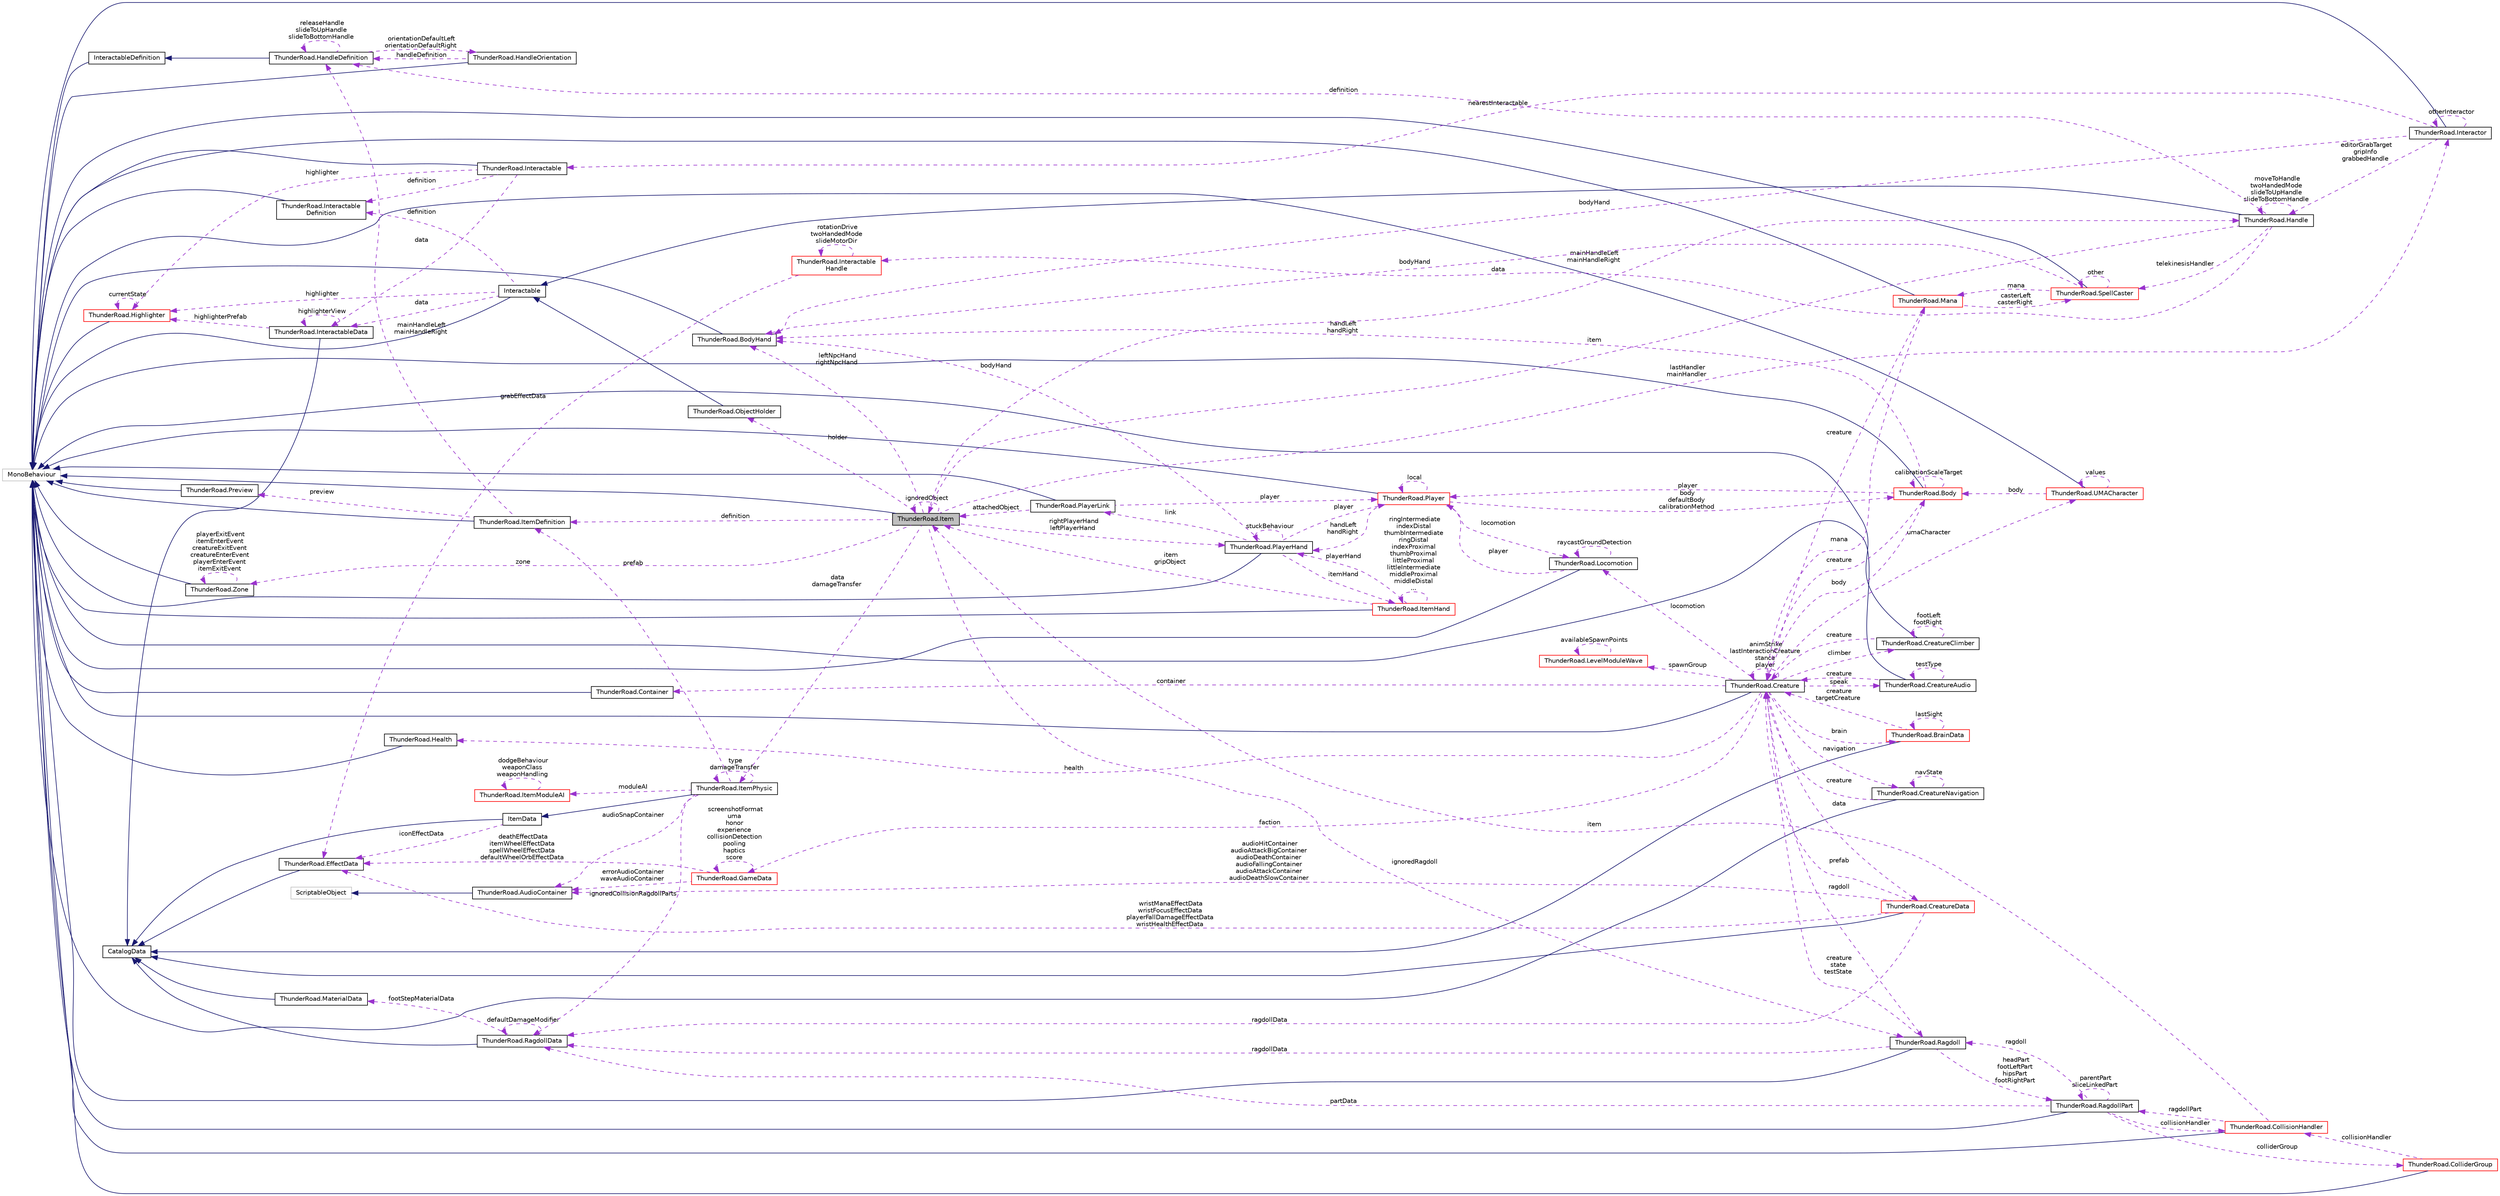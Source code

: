 digraph "ThunderRoad.Item"
{
 // LATEX_PDF_SIZE
  edge [fontname="Helvetica",fontsize="10",labelfontname="Helvetica",labelfontsize="10"];
  node [fontname="Helvetica",fontsize="10",shape=record];
  rankdir="LR";
  Node1 [label="ThunderRoad.Item",height=0.2,width=0.4,color="black", fillcolor="grey75", style="filled", fontcolor="black",tooltip="Class Item. Implements the UnityEngine.MonoBehaviour"];
  Node2 -> Node1 [dir="back",color="midnightblue",fontsize="10",style="solid",fontname="Helvetica"];
  Node2 [label="MonoBehaviour",height=0.2,width=0.4,color="grey75", fillcolor="white", style="filled",tooltip=" "];
  Node3 -> Node1 [dir="back",color="darkorchid3",fontsize="10",style="dashed",label=" lastHandler\nmainHandler" ,fontname="Helvetica"];
  Node3 [label="ThunderRoad.Interactor",height=0.2,width=0.4,color="black", fillcolor="white", style="filled",URL="$class_thunder_road_1_1_interactor.html",tooltip="Class Interactor. Implements the UnityEngine.MonoBehaviour"];
  Node2 -> Node3 [dir="back",color="midnightblue",fontsize="10",style="solid",fontname="Helvetica"];
  Node3 -> Node3 [dir="back",color="darkorchid3",fontsize="10",style="dashed",label=" otherInteractor" ,fontname="Helvetica"];
  Node4 -> Node3 [dir="back",color="darkorchid3",fontsize="10",style="dashed",label=" editorGrabTarget\ngripInfo\ngrabbedHandle" ,fontname="Helvetica"];
  Node4 [label="ThunderRoad.Handle",height=0.2,width=0.4,color="black", fillcolor="white", style="filled",URL="$class_thunder_road_1_1_handle.html",tooltip="Class Handle. Implements the ThunderRoad.Interactable"];
  Node5 -> Node4 [dir="back",color="midnightblue",fontsize="10",style="solid",fontname="Helvetica"];
  Node5 [label="Interactable",height=0.2,width=0.4,color="black", fillcolor="white", style="filled",URL="$class_thunder_road_1_1_interactable.html",tooltip="Class Interactable. Implements the UnityEngine.MonoBehaviour"];
  Node2 -> Node5 [dir="back",color="midnightblue",fontsize="10",style="solid",fontname="Helvetica"];
  Node6 -> Node5 [dir="back",color="darkorchid3",fontsize="10",style="dashed",label=" highlighter" ,fontname="Helvetica"];
  Node6 [label="ThunderRoad.Highlighter",height=0.2,width=0.4,color="red", fillcolor="white", style="filled",URL="$class_thunder_road_1_1_highlighter.html",tooltip="Class Highlighter. Implements the UnityEngine.MonoBehaviour"];
  Node2 -> Node6 [dir="back",color="midnightblue",fontsize="10",style="solid",fontname="Helvetica"];
  Node6 -> Node6 [dir="back",color="darkorchid3",fontsize="10",style="dashed",label=" currentState" ,fontname="Helvetica"];
  Node9 -> Node5 [dir="back",color="darkorchid3",fontsize="10",style="dashed",label=" data" ,fontname="Helvetica"];
  Node9 [label="ThunderRoad.InteractableData",height=0.2,width=0.4,color="black", fillcolor="white", style="filled",URL="$class_thunder_road_1_1_interactable_data.html",tooltip="Class InteractableData. Implements the ThunderRoad.CatalogData"];
  Node10 -> Node9 [dir="back",color="midnightblue",fontsize="10",style="solid",fontname="Helvetica"];
  Node10 [label="CatalogData",height=0.2,width=0.4,color="black", fillcolor="white", style="filled",URL="$class_thunder_road_1_1_catalog_data.html",tooltip="Class CatalogData."];
  Node6 -> Node9 [dir="back",color="darkorchid3",fontsize="10",style="dashed",label=" highlighterPrefab" ,fontname="Helvetica"];
  Node9 -> Node9 [dir="back",color="darkorchid3",fontsize="10",style="dashed",label=" highlighterView" ,fontname="Helvetica"];
  Node11 -> Node5 [dir="back",color="darkorchid3",fontsize="10",style="dashed",label=" definition" ,fontname="Helvetica"];
  Node11 [label="ThunderRoad.Interactable\lDefinition",height=0.2,width=0.4,color="black", fillcolor="white", style="filled",URL="$class_thunder_road_1_1_interactable_definition.html",tooltip="Class InteractableDefinition. Implements the UnityEngine.MonoBehaviour"];
  Node2 -> Node11 [dir="back",color="midnightblue",fontsize="10",style="solid",fontname="Helvetica"];
  Node12 -> Node4 [dir="back",color="darkorchid3",fontsize="10",style="dashed",label=" definition" ,fontname="Helvetica"];
  Node12 [label="ThunderRoad.HandleDefinition",height=0.2,width=0.4,color="black", fillcolor="white", style="filled",URL="$class_thunder_road_1_1_handle_definition.html",tooltip="Class HandleDefinition. Implements the ThunderRoad.InteractableDefinition"];
  Node13 -> Node12 [dir="back",color="midnightblue",fontsize="10",style="solid",fontname="Helvetica"];
  Node13 [label="InteractableDefinition",height=0.2,width=0.4,color="black", fillcolor="white", style="filled",URL="$class_thunder_road_1_1_interactable_definition.html",tooltip="Class InteractableDefinition. Implements the UnityEngine.MonoBehaviour"];
  Node2 -> Node13 [dir="back",color="midnightblue",fontsize="10",style="solid",fontname="Helvetica"];
  Node14 -> Node12 [dir="back",color="darkorchid3",fontsize="10",style="dashed",label=" orientationDefaultLeft\norientationDefaultRight" ,fontname="Helvetica"];
  Node14 [label="ThunderRoad.HandleOrientation",height=0.2,width=0.4,color="black", fillcolor="white", style="filled",URL="$class_thunder_road_1_1_handle_orientation.html",tooltip="Class HandleOrientation. Implements the UnityEngine.MonoBehaviour"];
  Node2 -> Node14 [dir="back",color="midnightblue",fontsize="10",style="solid",fontname="Helvetica"];
  Node12 -> Node14 [dir="back",color="darkorchid3",fontsize="10",style="dashed",label=" handleDefinition" ,fontname="Helvetica"];
  Node12 -> Node12 [dir="back",color="darkorchid3",fontsize="10",style="dashed",label=" releaseHandle\nslideToUpHandle\nslideToBottomHandle" ,fontname="Helvetica"];
  Node15 -> Node4 [dir="back",color="darkorchid3",fontsize="10",style="dashed",label=" data" ,fontname="Helvetica"];
  Node15 [label="ThunderRoad.Interactable\lHandle",height=0.2,width=0.4,color="red", fillcolor="white", style="filled",URL="$class_thunder_road_1_1_interactable_handle.html",tooltip="Class InteractableHandle. Implements the ThunderRoad.InteractableData"];
  Node17 -> Node15 [dir="back",color="darkorchid3",fontsize="10",style="dashed",label=" grabEffectData" ,fontname="Helvetica"];
  Node17 [label="ThunderRoad.EffectData",height=0.2,width=0.4,color="black", fillcolor="white", style="filled",URL="$class_thunder_road_1_1_effect_data.html",tooltip="Class EffectData. Implements the ThunderRoad.CatalogData"];
  Node10 -> Node17 [dir="back",color="midnightblue",fontsize="10",style="solid",fontname="Helvetica"];
  Node15 -> Node15 [dir="back",color="darkorchid3",fontsize="10",style="dashed",label=" rotationDrive\ntwoHandedMode\nslideMotorDir" ,fontname="Helvetica"];
  Node19 -> Node4 [dir="back",color="darkorchid3",fontsize="10",style="dashed",label=" telekinesisHandler" ,fontname="Helvetica"];
  Node19 [label="ThunderRoad.SpellCaster",height=0.2,width=0.4,color="red", fillcolor="white", style="filled",URL="$class_thunder_road_1_1_spell_caster.html",tooltip="Class SpellCaster. Implements the UnityEngine.MonoBehaviour"];
  Node2 -> Node19 [dir="back",color="midnightblue",fontsize="10",style="solid",fontname="Helvetica"];
  Node19 -> Node19 [dir="back",color="darkorchid3",fontsize="10",style="dashed",label=" other" ,fontname="Helvetica"];
  Node26 -> Node19 [dir="back",color="darkorchid3",fontsize="10",style="dashed",label=" mana" ,fontname="Helvetica"];
  Node26 [label="ThunderRoad.Mana",height=0.2,width=0.4,color="red", fillcolor="white", style="filled",URL="$class_thunder_road_1_1_mana.html",tooltip="Class Mana. Implements the UnityEngine.MonoBehaviour"];
  Node2 -> Node26 [dir="back",color="midnightblue",fontsize="10",style="solid",fontname="Helvetica"];
  Node19 -> Node26 [dir="back",color="darkorchid3",fontsize="10",style="dashed",label=" casterLeft\ncasterRight" ,fontname="Helvetica"];
  Node28 -> Node26 [dir="back",color="darkorchid3",fontsize="10",style="dashed",label=" creature" ,fontname="Helvetica"];
  Node28 [label="ThunderRoad.Creature",height=0.2,width=0.4,color="black", fillcolor="white", style="filled",URL="$class_thunder_road_1_1_creature.html",tooltip="Class Creature. Implements the UnityEngine.MonoBehaviour"];
  Node2 -> Node28 [dir="back",color="midnightblue",fontsize="10",style="solid",fontname="Helvetica"];
  Node29 -> Node28 [dir="back",color="darkorchid3",fontsize="10",style="dashed",label=" climber" ,fontname="Helvetica"];
  Node29 [label="ThunderRoad.CreatureClimber",height=0.2,width=0.4,color="black", fillcolor="white", style="filled",URL="$class_thunder_road_1_1_creature_climber.html",tooltip="Class CreatureClimber. Implements the UnityEngine.MonoBehaviour"];
  Node2 -> Node29 [dir="back",color="midnightblue",fontsize="10",style="solid",fontname="Helvetica"];
  Node29 -> Node29 [dir="back",color="darkorchid3",fontsize="10",style="dashed",label=" footLeft\nfootRight" ,fontname="Helvetica"];
  Node28 -> Node29 [dir="back",color="darkorchid3",fontsize="10",style="dashed",label=" creature" ,fontname="Helvetica"];
  Node30 -> Node28 [dir="back",color="darkorchid3",fontsize="10",style="dashed",label=" health" ,fontname="Helvetica"];
  Node30 [label="ThunderRoad.Health",height=0.2,width=0.4,color="black", fillcolor="white", style="filled",URL="$class_thunder_road_1_1_health.html",tooltip="Class Health. Implements the UnityEngine.MonoBehaviour"];
  Node2 -> Node30 [dir="back",color="midnightblue",fontsize="10",style="solid",fontname="Helvetica"];
  Node31 -> Node28 [dir="back",color="darkorchid3",fontsize="10",style="dashed",label=" faction" ,fontname="Helvetica"];
  Node31 [label="ThunderRoad.GameData",height=0.2,width=0.4,color="red", fillcolor="white", style="filled",URL="$class_thunder_road_1_1_game_data.html",tooltip="Class GameData."];
  Node31 -> Node31 [dir="back",color="darkorchid3",fontsize="10",style="dashed",label=" screenshotFormat\numa\nhonor\nexperience\ncollisionDetection\npooling\nhaptics\nscore" ,fontname="Helvetica"];
  Node17 -> Node31 [dir="back",color="darkorchid3",fontsize="10",style="dashed",label=" deathEffectData\nitemWheelEffectData\nspellWheelEffectData\ndefaultWheelOrbEffectData" ,fontname="Helvetica"];
  Node24 -> Node31 [dir="back",color="darkorchid3",fontsize="10",style="dashed",label=" errorAudioContainer\nwaveAudioContainer" ,fontname="Helvetica"];
  Node24 [label="ThunderRoad.AudioContainer",height=0.2,width=0.4,color="black", fillcolor="white", style="filled",URL="$class_thunder_road_1_1_audio_container.html",tooltip="Class AudioContainer. Implements the UnityEngine.ScriptableObject"];
  Node25 -> Node24 [dir="back",color="midnightblue",fontsize="10",style="solid",fontname="Helvetica"];
  Node25 [label="ScriptableObject",height=0.2,width=0.4,color="grey75", fillcolor="white", style="filled",tooltip=" "];
  Node32 -> Node28 [dir="back",color="darkorchid3",fontsize="10",style="dashed",label=" spawnGroup" ,fontname="Helvetica"];
  Node32 [label="ThunderRoad.LevelModuleWave",height=0.2,width=0.4,color="red", fillcolor="white", style="filled",URL="$class_thunder_road_1_1_level_module_wave.html",tooltip="Class LevelModuleWave. Implements the ThunderRoad.LevelModule"];
  Node32 -> Node32 [dir="back",color="darkorchid3",fontsize="10",style="dashed",label=" availableSpawnPoints" ,fontname="Helvetica"];
  Node35 -> Node28 [dir="back",color="darkorchid3",fontsize="10",style="dashed",label=" data" ,fontname="Helvetica"];
  Node35 [label="ThunderRoad.CreatureData",height=0.2,width=0.4,color="red", fillcolor="white", style="filled",URL="$class_thunder_road_1_1_creature_data.html",tooltip="Class CreatureData. Implements the ThunderRoad.CatalogData"];
  Node10 -> Node35 [dir="back",color="midnightblue",fontsize="10",style="solid",fontname="Helvetica"];
  Node36 -> Node35 [dir="back",color="darkorchid3",fontsize="10",style="dashed",label=" ragdollData" ,fontname="Helvetica"];
  Node36 [label="ThunderRoad.RagdollData",height=0.2,width=0.4,color="black", fillcolor="white", style="filled",URL="$class_thunder_road_1_1_ragdoll_data.html",tooltip="Class RagdollData. Implements the ThunderRoad.CatalogData"];
  Node10 -> Node36 [dir="back",color="midnightblue",fontsize="10",style="solid",fontname="Helvetica"];
  Node37 -> Node36 [dir="back",color="darkorchid3",fontsize="10",style="dashed",label=" footStepMaterialData" ,fontname="Helvetica"];
  Node37 [label="ThunderRoad.MaterialData",height=0.2,width=0.4,color="black", fillcolor="white", style="filled",URL="$class_thunder_road_1_1_material_data.html",tooltip="Class MaterialData. Implements the ThunderRoad.CatalogData"];
  Node10 -> Node37 [dir="back",color="midnightblue",fontsize="10",style="solid",fontname="Helvetica"];
  Node36 -> Node36 [dir="back",color="darkorchid3",fontsize="10",style="dashed",label=" defaultDamageModifier" ,fontname="Helvetica"];
  Node17 -> Node35 [dir="back",color="darkorchid3",fontsize="10",style="dashed",label=" wristManaEffectData\nwristFocusEffectData\nplayerFallDamageEffectData\nwristHealthEffectData" ,fontname="Helvetica"];
  Node24 -> Node35 [dir="back",color="darkorchid3",fontsize="10",style="dashed",label=" audioHitContainer\naudioAttackBigContainer\naudioDeathContainer\naudioFallingContainer\naudioAttackContainer\naudioDeathSlowContainer" ,fontname="Helvetica"];
  Node28 -> Node35 [dir="back",color="darkorchid3",fontsize="10",style="dashed",label=" prefab" ,fontname="Helvetica"];
  Node40 -> Node28 [dir="back",color="darkorchid3",fontsize="10",style="dashed",label=" locomotion" ,fontname="Helvetica"];
  Node40 [label="ThunderRoad.Locomotion",height=0.2,width=0.4,color="black", fillcolor="white", style="filled",URL="$class_thunder_road_1_1_locomotion.html",tooltip="Class Locomotion. Implements the UnityEngine.MonoBehaviour"];
  Node2 -> Node40 [dir="back",color="midnightblue",fontsize="10",style="solid",fontname="Helvetica"];
  Node41 -> Node40 [dir="back",color="darkorchid3",fontsize="10",style="dashed",label=" player" ,fontname="Helvetica"];
  Node41 [label="ThunderRoad.Player",height=0.2,width=0.4,color="red", fillcolor="white", style="filled",URL="$class_thunder_road_1_1_player.html",tooltip="Class Player. Implements the UnityEngine.MonoBehaviour"];
  Node2 -> Node41 [dir="back",color="midnightblue",fontsize="10",style="solid",fontname="Helvetica"];
  Node41 -> Node41 [dir="back",color="darkorchid3",fontsize="10",style="dashed",label=" local" ,fontname="Helvetica"];
  Node40 -> Node41 [dir="back",color="darkorchid3",fontsize="10",style="dashed",label=" locomotion" ,fontname="Helvetica"];
  Node45 -> Node41 [dir="back",color="darkorchid3",fontsize="10",style="dashed",label=" body\ndefaultBody\ncalibrationMethod" ,fontname="Helvetica"];
  Node45 [label="ThunderRoad.Body",height=0.2,width=0.4,color="red", fillcolor="white", style="filled",URL="$class_thunder_road_1_1_body.html",tooltip="Class Body. Implements the UnityEngine.MonoBehaviour"];
  Node2 -> Node45 [dir="back",color="midnightblue",fontsize="10",style="solid",fontname="Helvetica"];
  Node41 -> Node45 [dir="back",color="darkorchid3",fontsize="10",style="dashed",label=" player" ,fontname="Helvetica"];
  Node45 -> Node45 [dir="back",color="darkorchid3",fontsize="10",style="dashed",label=" calibrationScaleTarget" ,fontname="Helvetica"];
  Node28 -> Node45 [dir="back",color="darkorchid3",fontsize="10",style="dashed",label=" creature" ,fontname="Helvetica"];
  Node47 -> Node45 [dir="back",color="darkorchid3",fontsize="10",style="dashed",label=" handLeft\nhandRight" ,fontname="Helvetica"];
  Node47 [label="ThunderRoad.BodyHand",height=0.2,width=0.4,color="black", fillcolor="white", style="filled",URL="$class_thunder_road_1_1_body_hand.html",tooltip="Class BodyHand. Implements the UnityEngine.MonoBehaviour"];
  Node2 -> Node47 [dir="back",color="midnightblue",fontsize="10",style="solid",fontname="Helvetica"];
  Node50 -> Node41 [dir="back",color="darkorchid3",fontsize="10",style="dashed",label=" handLeft\nhandRight" ,fontname="Helvetica"];
  Node50 [label="ThunderRoad.PlayerHand",height=0.2,width=0.4,color="black", fillcolor="white", style="filled",URL="$class_thunder_road_1_1_player_hand.html",tooltip="Class PlayerHand. Implements the UnityEngine.MonoBehaviour"];
  Node2 -> Node50 [dir="back",color="midnightblue",fontsize="10",style="solid",fontname="Helvetica"];
  Node41 -> Node50 [dir="back",color="darkorchid3",fontsize="10",style="dashed",label=" player" ,fontname="Helvetica"];
  Node51 -> Node50 [dir="back",color="darkorchid3",fontsize="10",style="dashed",label=" link" ,fontname="Helvetica"];
  Node51 [label="ThunderRoad.PlayerLink",height=0.2,width=0.4,color="black", fillcolor="white", style="filled",URL="$class_thunder_road_1_1_player_link.html",tooltip="Class PlayerLink. Implements the UnityEngine.MonoBehaviour"];
  Node2 -> Node51 [dir="back",color="midnightblue",fontsize="10",style="solid",fontname="Helvetica"];
  Node41 -> Node51 [dir="back",color="darkorchid3",fontsize="10",style="dashed",label=" player" ,fontname="Helvetica"];
  Node1 -> Node51 [dir="back",color="darkorchid3",fontsize="10",style="dashed",label=" attachedObject" ,fontname="Helvetica"];
  Node52 -> Node50 [dir="back",color="darkorchid3",fontsize="10",style="dashed",label=" itemHand" ,fontname="Helvetica"];
  Node52 [label="ThunderRoad.ItemHand",height=0.2,width=0.4,color="red", fillcolor="white", style="filled",URL="$class_thunder_road_1_1_item_hand.html",tooltip="Class ItemHand. Implements the UnityEngine.MonoBehaviour"];
  Node2 -> Node52 [dir="back",color="midnightblue",fontsize="10",style="solid",fontname="Helvetica"];
  Node52 -> Node52 [dir="back",color="darkorchid3",fontsize="10",style="dashed",label=" ringIntermediate\nindexDistal\nthumbIntermediate\nringDistal\nindexProximal\nthumbProximal\nlittleProximal\nlittleIntermediate\nmiddleProximal\nmiddleDistal\n..." ,fontname="Helvetica"];
  Node1 -> Node52 [dir="back",color="darkorchid3",fontsize="10",style="dashed",label=" item\ngripObject" ,fontname="Helvetica"];
  Node50 -> Node52 [dir="back",color="darkorchid3",fontsize="10",style="dashed",label=" playerHand" ,fontname="Helvetica"];
  Node47 -> Node50 [dir="back",color="darkorchid3",fontsize="10",style="dashed",label=" bodyHand" ,fontname="Helvetica"];
  Node50 -> Node50 [dir="back",color="darkorchid3",fontsize="10",style="dashed",label=" stuckBehaviour" ,fontname="Helvetica"];
  Node40 -> Node40 [dir="back",color="darkorchid3",fontsize="10",style="dashed",label=" raycastGroundDetection" ,fontname="Helvetica"];
  Node57 -> Node28 [dir="back",color="darkorchid3",fontsize="10",style="dashed",label=" ragdoll" ,fontname="Helvetica"];
  Node57 [label="ThunderRoad.Ragdoll",height=0.2,width=0.4,color="black", fillcolor="white", style="filled",URL="$class_thunder_road_1_1_ragdoll.html",tooltip="Class Ragdoll. Implements the UnityEngine.MonoBehaviour"];
  Node2 -> Node57 [dir="back",color="midnightblue",fontsize="10",style="solid",fontname="Helvetica"];
  Node36 -> Node57 [dir="back",color="darkorchid3",fontsize="10",style="dashed",label=" ragdollData" ,fontname="Helvetica"];
  Node58 -> Node57 [dir="back",color="darkorchid3",fontsize="10",style="dashed",label=" headPart\nfootLeftPart\nhipsPart\nfootRightPart" ,fontname="Helvetica"];
  Node58 [label="ThunderRoad.RagdollPart",height=0.2,width=0.4,color="black", fillcolor="white", style="filled",URL="$class_thunder_road_1_1_ragdoll_part.html",tooltip="Class RagdollPart. Implements the UnityEngine.MonoBehaviour"];
  Node2 -> Node58 [dir="back",color="midnightblue",fontsize="10",style="solid",fontname="Helvetica"];
  Node59 -> Node58 [dir="back",color="darkorchid3",fontsize="10",style="dashed",label=" collisionHandler" ,fontname="Helvetica"];
  Node59 [label="ThunderRoad.CollisionHandler",height=0.2,width=0.4,color="red", fillcolor="white", style="filled",URL="$class_thunder_road_1_1_collision_handler.html",tooltip="Class CollisionHandler. Implements the UnityEngine.MonoBehaviour"];
  Node2 -> Node59 [dir="back",color="midnightblue",fontsize="10",style="solid",fontname="Helvetica"];
  Node58 -> Node59 [dir="back",color="darkorchid3",fontsize="10",style="dashed",label=" ragdollPart" ,fontname="Helvetica"];
  Node1 -> Node59 [dir="back",color="darkorchid3",fontsize="10",style="dashed",label=" item" ,fontname="Helvetica"];
  Node36 -> Node58 [dir="back",color="darkorchid3",fontsize="10",style="dashed",label=" partData" ,fontname="Helvetica"];
  Node58 -> Node58 [dir="back",color="darkorchid3",fontsize="10",style="dashed",label=" parentPart\nsliceLinkedPart" ,fontname="Helvetica"];
  Node57 -> Node58 [dir="back",color="darkorchid3",fontsize="10",style="dashed",label=" ragdoll" ,fontname="Helvetica"];
  Node61 -> Node58 [dir="back",color="darkorchid3",fontsize="10",style="dashed",label=" colliderGroup" ,fontname="Helvetica"];
  Node61 [label="ThunderRoad.ColliderGroup",height=0.2,width=0.4,color="red", fillcolor="white", style="filled",URL="$class_thunder_road_1_1_collider_group.html",tooltip="Class ColliderGroup. Implements the UnityEngine.MonoBehaviour"];
  Node2 -> Node61 [dir="back",color="midnightblue",fontsize="10",style="solid",fontname="Helvetica"];
  Node59 -> Node61 [dir="back",color="darkorchid3",fontsize="10",style="dashed",label=" collisionHandler" ,fontname="Helvetica"];
  Node28 -> Node57 [dir="back",color="darkorchid3",fontsize="10",style="dashed",label=" creature\nstate\ntestState" ,fontname="Helvetica"];
  Node45 -> Node28 [dir="back",color="darkorchid3",fontsize="10",style="dashed",label=" body" ,fontname="Helvetica"];
  Node72 -> Node28 [dir="back",color="darkorchid3",fontsize="10",style="dashed",label=" speak" ,fontname="Helvetica"];
  Node72 [label="ThunderRoad.CreatureAudio",height=0.2,width=0.4,color="black", fillcolor="white", style="filled",URL="$class_thunder_road_1_1_creature_audio.html",tooltip="Class CreatureAudio. Implements the UnityEngine.MonoBehaviour"];
  Node2 -> Node72 [dir="back",color="midnightblue",fontsize="10",style="solid",fontname="Helvetica"];
  Node72 -> Node72 [dir="back",color="darkorchid3",fontsize="10",style="dashed",label=" testType" ,fontname="Helvetica"];
  Node28 -> Node72 [dir="back",color="darkorchid3",fontsize="10",style="dashed",label=" creature" ,fontname="Helvetica"];
  Node28 -> Node28 [dir="back",color="darkorchid3",fontsize="10",style="dashed",label=" animStrike\nlastInteractionCreature\nstance\nplayer" ,fontname="Helvetica"];
  Node26 -> Node28 [dir="back",color="darkorchid3",fontsize="10",style="dashed",label=" mana" ,fontname="Helvetica"];
  Node73 -> Node28 [dir="back",color="darkorchid3",fontsize="10",style="dashed",label=" umaCharacter" ,fontname="Helvetica"];
  Node73 [label="ThunderRoad.UMACharacter",height=0.2,width=0.4,color="red", fillcolor="white", style="filled",URL="$class_thunder_road_1_1_u_m_a_character.html",tooltip="Class UMACharacter. Implements the UnityEngine.MonoBehaviour"];
  Node2 -> Node73 [dir="back",color="midnightblue",fontsize="10",style="solid",fontname="Helvetica"];
  Node45 -> Node73 [dir="back",color="darkorchid3",fontsize="10",style="dashed",label=" body" ,fontname="Helvetica"];
  Node73 -> Node73 [dir="back",color="darkorchid3",fontsize="10",style="dashed",label=" values" ,fontname="Helvetica"];
  Node74 -> Node28 [dir="back",color="darkorchid3",fontsize="10",style="dashed",label=" container" ,fontname="Helvetica"];
  Node74 [label="ThunderRoad.Container",height=0.2,width=0.4,color="black", fillcolor="white", style="filled",URL="$class_thunder_road_1_1_container.html",tooltip="Class Container. Implements the UnityEngine.MonoBehaviour"];
  Node2 -> Node74 [dir="back",color="midnightblue",fontsize="10",style="solid",fontname="Helvetica"];
  Node75 -> Node28 [dir="back",color="darkorchid3",fontsize="10",style="dashed",label=" brain" ,fontname="Helvetica"];
  Node75 [label="ThunderRoad.BrainData",height=0.2,width=0.4,color="red", fillcolor="white", style="filled",URL="$class_thunder_road_1_1_brain_data.html",tooltip="Class BrainData. Implements the ThunderRoad.CatalogData"];
  Node10 -> Node75 [dir="back",color="midnightblue",fontsize="10",style="solid",fontname="Helvetica"];
  Node28 -> Node75 [dir="back",color="darkorchid3",fontsize="10",style="dashed",label=" creature\ntargetCreature" ,fontname="Helvetica"];
  Node75 -> Node75 [dir="back",color="darkorchid3",fontsize="10",style="dashed",label=" lastSight" ,fontname="Helvetica"];
  Node83 -> Node28 [dir="back",color="darkorchid3",fontsize="10",style="dashed",label=" navigation" ,fontname="Helvetica"];
  Node83 [label="ThunderRoad.CreatureNavigation",height=0.2,width=0.4,color="black", fillcolor="white", style="filled",URL="$class_thunder_road_1_1_creature_navigation.html",tooltip="Class CreatureNavigation. Implements the UnityEngine.MonoBehaviour"];
  Node2 -> Node83 [dir="back",color="midnightblue",fontsize="10",style="solid",fontname="Helvetica"];
  Node28 -> Node83 [dir="back",color="darkorchid3",fontsize="10",style="dashed",label=" creature" ,fontname="Helvetica"];
  Node83 -> Node83 [dir="back",color="darkorchid3",fontsize="10",style="dashed",label=" navState" ,fontname="Helvetica"];
  Node47 -> Node19 [dir="back",color="darkorchid3",fontsize="10",style="dashed",label=" bodyHand" ,fontname="Helvetica"];
  Node4 -> Node4 [dir="back",color="darkorchid3",fontsize="10",style="dashed",label=" moveToHandle\ntwoHandedMode\nslideToUpHandle\nslideToBottomHandle" ,fontname="Helvetica"];
  Node1 -> Node4 [dir="back",color="darkorchid3",fontsize="10",style="dashed",label=" item" ,fontname="Helvetica"];
  Node85 -> Node3 [dir="back",color="darkorchid3",fontsize="10",style="dashed",label=" nearestInteractable" ,fontname="Helvetica"];
  Node85 [label="ThunderRoad.Interactable",height=0.2,width=0.4,color="black", fillcolor="white", style="filled",URL="$class_thunder_road_1_1_interactable.html",tooltip="Class Interactable. Implements the UnityEngine.MonoBehaviour"];
  Node2 -> Node85 [dir="back",color="midnightblue",fontsize="10",style="solid",fontname="Helvetica"];
  Node6 -> Node85 [dir="back",color="darkorchid3",fontsize="10",style="dashed",label=" highlighter" ,fontname="Helvetica"];
  Node9 -> Node85 [dir="back",color="darkorchid3",fontsize="10",style="dashed",label=" data" ,fontname="Helvetica"];
  Node11 -> Node85 [dir="back",color="darkorchid3",fontsize="10",style="dashed",label=" definition" ,fontname="Helvetica"];
  Node47 -> Node3 [dir="back",color="darkorchid3",fontsize="10",style="dashed",label=" bodyHand" ,fontname="Helvetica"];
  Node86 -> Node1 [dir="back",color="darkorchid3",fontsize="10",style="dashed",label=" definition" ,fontname="Helvetica"];
  Node86 [label="ThunderRoad.ItemDefinition",height=0.2,width=0.4,color="black", fillcolor="white", style="filled",URL="$class_thunder_road_1_1_item_definition.html",tooltip="Class ItemDefinition. Implements the UnityEngine.MonoBehaviour"];
  Node2 -> Node86 [dir="back",color="midnightblue",fontsize="10",style="solid",fontname="Helvetica"];
  Node12 -> Node86 [dir="back",color="darkorchid3",fontsize="10",style="dashed",label=" mainHandleLeft\nmainHandleRight" ,fontname="Helvetica"];
  Node87 -> Node86 [dir="back",color="darkorchid3",fontsize="10",style="dashed",label=" preview" ,fontname="Helvetica"];
  Node87 [label="ThunderRoad.Preview",height=0.2,width=0.4,color="black", fillcolor="white", style="filled",URL="$class_thunder_road_1_1_preview.html",tooltip="Class Preview. Implements the UnityEngine.MonoBehaviour"];
  Node2 -> Node87 [dir="back",color="midnightblue",fontsize="10",style="solid",fontname="Helvetica"];
  Node57 -> Node1 [dir="back",color="darkorchid3",fontsize="10",style="dashed",label=" ignoredRagdoll" ,fontname="Helvetica"];
  Node88 -> Node1 [dir="back",color="darkorchid3",fontsize="10",style="dashed",label=" data\ndamageTransfer" ,fontname="Helvetica"];
  Node88 [label="ThunderRoad.ItemPhysic",height=0.2,width=0.4,color="black", fillcolor="white", style="filled",URL="$class_thunder_road_1_1_item_physic.html",tooltip="Class ItemPhysic. Implements the ThunderRoad.ItemData"];
  Node89 -> Node88 [dir="back",color="midnightblue",fontsize="10",style="solid",fontname="Helvetica"];
  Node89 [label="ItemData",height=0.2,width=0.4,color="black", fillcolor="white", style="filled",URL="$class_thunder_road_1_1_item_data.html",tooltip="Class ItemData. Implements the ThunderRoad.CatalogData"];
  Node10 -> Node89 [dir="back",color="midnightblue",fontsize="10",style="solid",fontname="Helvetica"];
  Node17 -> Node89 [dir="back",color="darkorchid3",fontsize="10",style="dashed",label=" iconEffectData" ,fontname="Helvetica"];
  Node36 -> Node88 [dir="back",color="darkorchid3",fontsize="10",style="dashed",label=" ignoredCollisionRagdollParts" ,fontname="Helvetica"];
  Node86 -> Node88 [dir="back",color="darkorchid3",fontsize="10",style="dashed",label=" prefab" ,fontname="Helvetica"];
  Node24 -> Node88 [dir="back",color="darkorchid3",fontsize="10",style="dashed",label=" audioSnapContainer" ,fontname="Helvetica"];
  Node88 -> Node88 [dir="back",color="darkorchid3",fontsize="10",style="dashed",label=" type\ndamageTransfer" ,fontname="Helvetica"];
  Node90 -> Node88 [dir="back",color="darkorchid3",fontsize="10",style="dashed",label=" moduleAI" ,fontname="Helvetica"];
  Node90 [label="ThunderRoad.ItemModuleAI",height=0.2,width=0.4,color="red", fillcolor="white", style="filled",URL="$class_thunder_road_1_1_item_module_a_i.html",tooltip="Class ItemModuleAI. Implements the ThunderRoad.ItemModule"];
  Node90 -> Node90 [dir="back",color="darkorchid3",fontsize="10",style="dashed",label=" dodgeBehaviour\nweaponClass\nweaponHandling" ,fontname="Helvetica"];
  Node91 -> Node1 [dir="back",color="darkorchid3",fontsize="10",style="dashed",label=" holder" ,fontname="Helvetica"];
  Node91 [label="ThunderRoad.ObjectHolder",height=0.2,width=0.4,color="black", fillcolor="white", style="filled",URL="$class_thunder_road_1_1_object_holder.html",tooltip="Class ObjectHolder. Implements the ThunderRoad.Interactable"];
  Node5 -> Node91 [dir="back",color="midnightblue",fontsize="10",style="solid",fontname="Helvetica"];
  Node4 -> Node1 [dir="back",color="darkorchid3",fontsize="10",style="dashed",label=" mainHandleLeft\nmainHandleRight" ,fontname="Helvetica"];
  Node1 -> Node1 [dir="back",color="darkorchid3",fontsize="10",style="dashed",label=" ignoredObject" ,fontname="Helvetica"];
  Node92 -> Node1 [dir="back",color="darkorchid3",fontsize="10",style="dashed",label=" zone" ,fontname="Helvetica"];
  Node92 [label="ThunderRoad.Zone",height=0.2,width=0.4,color="black", fillcolor="white", style="filled",URL="$class_thunder_road_1_1_zone.html",tooltip="Class Zone. Implements the UnityEngine.MonoBehaviour"];
  Node2 -> Node92 [dir="back",color="midnightblue",fontsize="10",style="solid",fontname="Helvetica"];
  Node92 -> Node92 [dir="back",color="darkorchid3",fontsize="10",style="dashed",label=" playerExitEvent\nitemEnterEvent\ncreatureExitEvent\ncreatureEnterEvent\nplayerEnterEvent\nitemExitEvent" ,fontname="Helvetica"];
  Node47 -> Node1 [dir="back",color="darkorchid3",fontsize="10",style="dashed",label=" leftNpcHand\nrightNpcHand" ,fontname="Helvetica"];
  Node50 -> Node1 [dir="back",color="darkorchid3",fontsize="10",style="dashed",label=" rightPlayerHand\nleftPlayerHand" ,fontname="Helvetica"];
}
